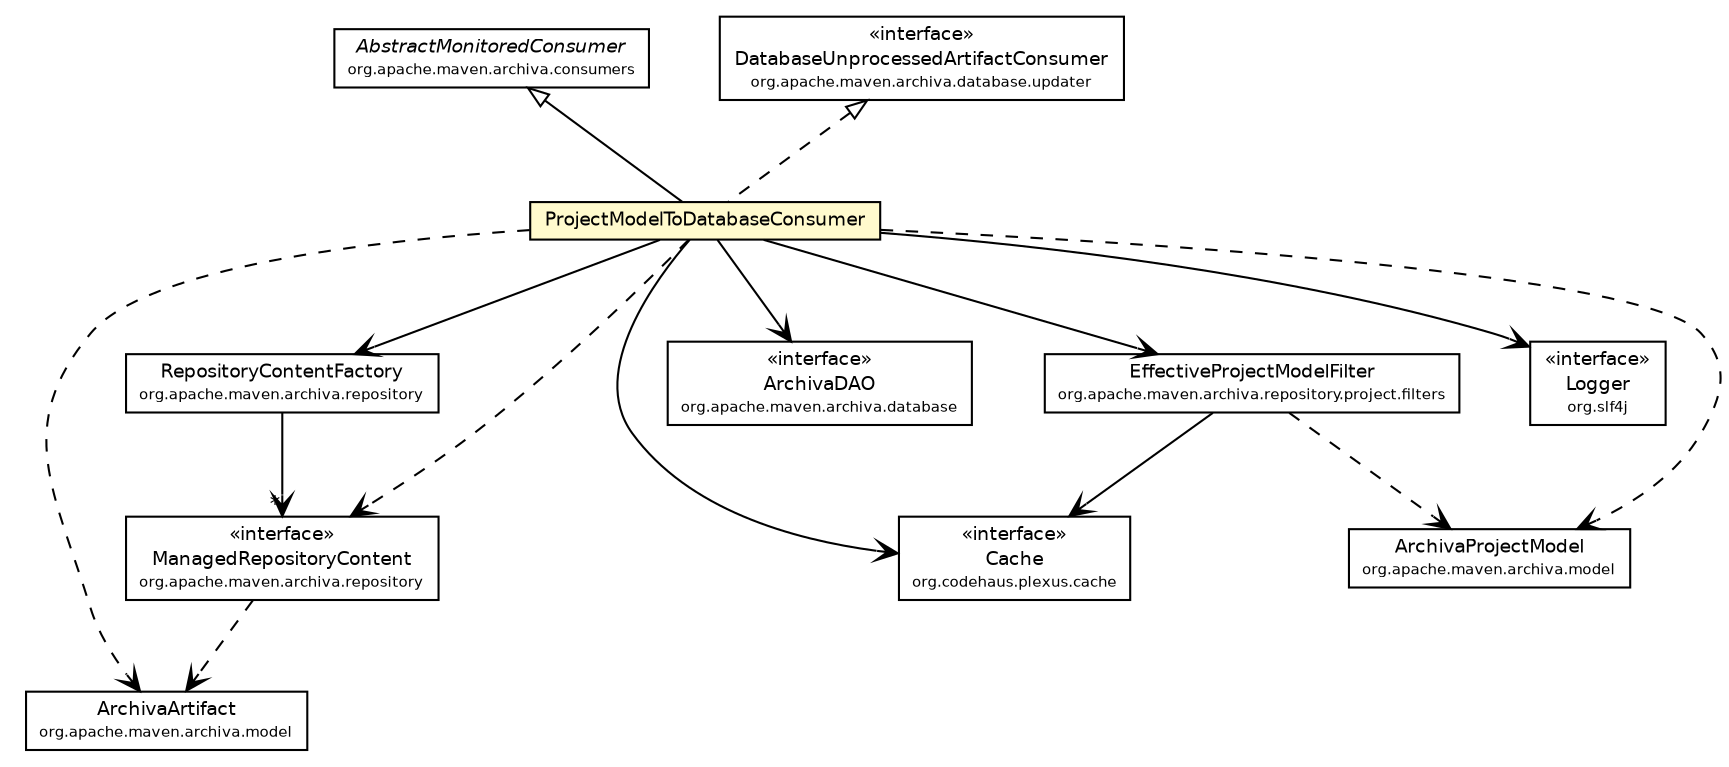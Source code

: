#!/usr/local/bin/dot
#
# Class diagram 
# Generated by UmlGraph version 4.6 (http://www.spinellis.gr/sw/umlgraph)
#

digraph G {
	edge [fontname="Helvetica",fontsize=10,labelfontname="Helvetica",labelfontsize=10];
	node [fontname="Helvetica",fontsize=10,shape=plaintext];
	// org.apache.maven.archiva.consumers.AbstractMonitoredConsumer
	c110708 [label=<<table border="0" cellborder="1" cellspacing="0" cellpadding="2" port="p" href="../AbstractMonitoredConsumer.html">
		<tr><td><table border="0" cellspacing="0" cellpadding="1">
			<tr><td><font face="Helvetica-Oblique"> AbstractMonitoredConsumer </font></td></tr>
			<tr><td><font point-size="7.0"> org.apache.maven.archiva.consumers </font></td></tr>
		</table></td></tr>
		</table>>, fontname="Helvetica", fontcolor="black", fontsize=9.0];
	// org.apache.maven.archiva.model.ArchivaArtifact
	c110717 [label=<<table border="0" cellborder="1" cellspacing="0" cellpadding="2" port="p" href="../../model/ArchivaArtifact.html">
		<tr><td><table border="0" cellspacing="0" cellpadding="1">
			<tr><td> ArchivaArtifact </td></tr>
			<tr><td><font point-size="7.0"> org.apache.maven.archiva.model </font></td></tr>
		</table></td></tr>
		</table>>, fontname="Helvetica", fontcolor="black", fontsize=9.0];
	// org.apache.maven.archiva.repository.RepositoryContentFactory
	c110755 [label=<<table border="0" cellborder="1" cellspacing="0" cellpadding="2" port="p" href="../../repository/RepositoryContentFactory.html">
		<tr><td><table border="0" cellspacing="0" cellpadding="1">
			<tr><td> RepositoryContentFactory </td></tr>
			<tr><td><font point-size="7.0"> org.apache.maven.archiva.repository </font></td></tr>
		</table></td></tr>
		</table>>, fontname="Helvetica", fontcolor="black", fontsize=9.0];
	// org.apache.maven.archiva.repository.ManagedRepositoryContent
	c110757 [label=<<table border="0" cellborder="1" cellspacing="0" cellpadding="2" port="p" href="../../repository/ManagedRepositoryContent.html">
		<tr><td><table border="0" cellspacing="0" cellpadding="1">
			<tr><td> &laquo;interface&raquo; </td></tr>
			<tr><td> ManagedRepositoryContent </td></tr>
			<tr><td><font point-size="7.0"> org.apache.maven.archiva.repository </font></td></tr>
		</table></td></tr>
		</table>>, fontname="Helvetica", fontcolor="black", fontsize=9.0];
	// org.apache.maven.archiva.repository.project.filters.EffectiveProjectModelFilter
	c110768 [label=<<table border="0" cellborder="1" cellspacing="0" cellpadding="2" port="p" href="../../repository/project/filters/EffectiveProjectModelFilter.html">
		<tr><td><table border="0" cellspacing="0" cellpadding="1">
			<tr><td> EffectiveProjectModelFilter </td></tr>
			<tr><td><font point-size="7.0"> org.apache.maven.archiva.repository.project.filters </font></td></tr>
		</table></td></tr>
		</table>>, fontname="Helvetica", fontcolor="black", fontsize=9.0];
	// org.apache.maven.archiva.database.ArchivaDAO
	c110817 [label=<<table border="0" cellborder="1" cellspacing="0" cellpadding="2" port="p" href="../../database/ArchivaDAO.html">
		<tr><td><table border="0" cellspacing="0" cellpadding="1">
			<tr><td> &laquo;interface&raquo; </td></tr>
			<tr><td> ArchivaDAO </td></tr>
			<tr><td><font point-size="7.0"> org.apache.maven.archiva.database </font></td></tr>
		</table></td></tr>
		</table>>, fontname="Helvetica", fontcolor="black", fontsize=9.0];
	// org.apache.maven.archiva.database.updater.DatabaseUnprocessedArtifactConsumer
	c110861 [label=<<table border="0" cellborder="1" cellspacing="0" cellpadding="2" port="p" href="../../database/updater/DatabaseUnprocessedArtifactConsumer.html">
		<tr><td><table border="0" cellspacing="0" cellpadding="1">
			<tr><td> &laquo;interface&raquo; </td></tr>
			<tr><td> DatabaseUnprocessedArtifactConsumer </td></tr>
			<tr><td><font point-size="7.0"> org.apache.maven.archiva.database.updater </font></td></tr>
		</table></td></tr>
		</table>>, fontname="Helvetica", fontcolor="black", fontsize=9.0];
	// org.apache.maven.archiva.consumers.database.ProjectModelToDatabaseConsumer
	c110882 [label=<<table border="0" cellborder="1" cellspacing="0" cellpadding="2" port="p" bgcolor="lemonChiffon" href="./ProjectModelToDatabaseConsumer.html">
		<tr><td><table border="0" cellspacing="0" cellpadding="1">
			<tr><td> ProjectModelToDatabaseConsumer </td></tr>
		</table></td></tr>
		</table>>, fontname="Helvetica", fontcolor="black", fontsize=9.0];
	//org.apache.maven.archiva.consumers.database.ProjectModelToDatabaseConsumer extends org.apache.maven.archiva.consumers.AbstractMonitoredConsumer
	c110708:p -> c110882:p [dir=back,arrowtail=empty];
	//org.apache.maven.archiva.consumers.database.ProjectModelToDatabaseConsumer implements org.apache.maven.archiva.database.updater.DatabaseUnprocessedArtifactConsumer
	c110861:p -> c110882:p [dir=back,arrowtail=empty,style=dashed];
	// org.apache.maven.archiva.repository.RepositoryContentFactory NAVASSOC org.apache.maven.archiva.repository.ManagedRepositoryContent
	c110755:p -> c110757:p [taillabel="", label="", headlabel="*", fontname="Helvetica", fontcolor="black", fontsize=10.0, color="black", arrowhead=open];
	// org.apache.maven.archiva.repository.project.filters.EffectiveProjectModelFilter NAVASSOC org.codehaus.plexus.cache.Cache
	c110768:p -> c111033:p [taillabel="", label="", headlabel="", fontname="Helvetica", fontcolor="black", fontsize=10.0, color="black", arrowhead=open];
	// org.apache.maven.archiva.consumers.database.ProjectModelToDatabaseConsumer NAVASSOC org.slf4j.Logger
	c110882:p -> c111034:p [taillabel="", label="", headlabel="", fontname="Helvetica", fontcolor="black", fontsize=10.0, color="black", arrowhead=open];
	// org.apache.maven.archiva.consumers.database.ProjectModelToDatabaseConsumer NAVASSOC org.apache.maven.archiva.database.ArchivaDAO
	c110882:p -> c110817:p [taillabel="", label="", headlabel="", fontname="Helvetica", fontcolor="black", fontsize=10.0, color="black", arrowhead=open];
	// org.apache.maven.archiva.consumers.database.ProjectModelToDatabaseConsumer NAVASSOC org.apache.maven.archiva.repository.RepositoryContentFactory
	c110882:p -> c110755:p [taillabel="", label="", headlabel="", fontname="Helvetica", fontcolor="black", fontsize=10.0, color="black", arrowhead=open];
	// org.apache.maven.archiva.consumers.database.ProjectModelToDatabaseConsumer NAVASSOC org.apache.maven.archiva.repository.project.filters.EffectiveProjectModelFilter
	c110882:p -> c110768:p [taillabel="", label="", headlabel="", fontname="Helvetica", fontcolor="black", fontsize=10.0, color="black", arrowhead=open];
	// org.apache.maven.archiva.consumers.database.ProjectModelToDatabaseConsumer NAVASSOC org.codehaus.plexus.cache.Cache
	c110882:p -> c111033:p [taillabel="", label="", headlabel="", fontname="Helvetica", fontcolor="black", fontsize=10.0, color="black", arrowhead=open];
	// org.apache.maven.archiva.repository.ManagedRepositoryContent DEPEND org.apache.maven.archiva.model.ArchivaArtifact
	c110757:p -> c110717:p [taillabel="", label="", headlabel="", fontname="Helvetica", fontcolor="black", fontsize=10.0, color="black", arrowhead=open, style=dashed];
	// org.apache.maven.archiva.repository.project.filters.EffectiveProjectModelFilter DEPEND org.apache.maven.archiva.model.ArchivaProjectModel
	c110768:p -> c111035:p [taillabel="", label="", headlabel="", fontname="Helvetica", fontcolor="black", fontsize=10.0, color="black", arrowhead=open, style=dashed];
	// org.apache.maven.archiva.consumers.database.ProjectModelToDatabaseConsumer DEPEND org.apache.maven.archiva.model.ArchivaProjectModel
	c110882:p -> c111035:p [taillabel="", label="", headlabel="", fontname="Helvetica", fontcolor="black", fontsize=10.0, color="black", arrowhead=open, style=dashed];
	// org.apache.maven.archiva.consumers.database.ProjectModelToDatabaseConsumer DEPEND org.apache.maven.archiva.model.ArchivaArtifact
	c110882:p -> c110717:p [taillabel="", label="", headlabel="", fontname="Helvetica", fontcolor="black", fontsize=10.0, color="black", arrowhead=open, style=dashed];
	// org.apache.maven.archiva.consumers.database.ProjectModelToDatabaseConsumer DEPEND org.apache.maven.archiva.repository.ManagedRepositoryContent
	c110882:p -> c110757:p [taillabel="", label="", headlabel="", fontname="Helvetica", fontcolor="black", fontsize=10.0, color="black", arrowhead=open, style=dashed];
	// org.slf4j.Logger
	c111034 [label=<<table border="0" cellborder="1" cellspacing="0" cellpadding="2" port="p" href="http://java.sun.com/j2se/1.4.2/docs/api/org/slf4j/Logger.html">
		<tr><td><table border="0" cellspacing="0" cellpadding="1">
			<tr><td> &laquo;interface&raquo; </td></tr>
			<tr><td> Logger </td></tr>
			<tr><td><font point-size="7.0"> org.slf4j </font></td></tr>
		</table></td></tr>
		</table>>, fontname="Helvetica", fontcolor="black", fontsize=9.0];
	// org.apache.maven.archiva.model.ArchivaProjectModel
	c111035 [label=<<table border="0" cellborder="1" cellspacing="0" cellpadding="2" port="p" href="http://java.sun.com/j2se/1.4.2/docs/api/org/apache/maven/archiva/model/ArchivaProjectModel.html">
		<tr><td><table border="0" cellspacing="0" cellpadding="1">
			<tr><td> ArchivaProjectModel </td></tr>
			<tr><td><font point-size="7.0"> org.apache.maven.archiva.model </font></td></tr>
		</table></td></tr>
		</table>>, fontname="Helvetica", fontcolor="black", fontsize=9.0];
	// org.codehaus.plexus.cache.Cache
	c111033 [label=<<table border="0" cellborder="1" cellspacing="0" cellpadding="2" port="p" href="http://java.sun.com/j2se/1.4.2/docs/api/org/codehaus/plexus/cache/Cache.html">
		<tr><td><table border="0" cellspacing="0" cellpadding="1">
			<tr><td> &laquo;interface&raquo; </td></tr>
			<tr><td> Cache </td></tr>
			<tr><td><font point-size="7.0"> org.codehaus.plexus.cache </font></td></tr>
		</table></td></tr>
		</table>>, fontname="Helvetica", fontcolor="black", fontsize=9.0];
}

